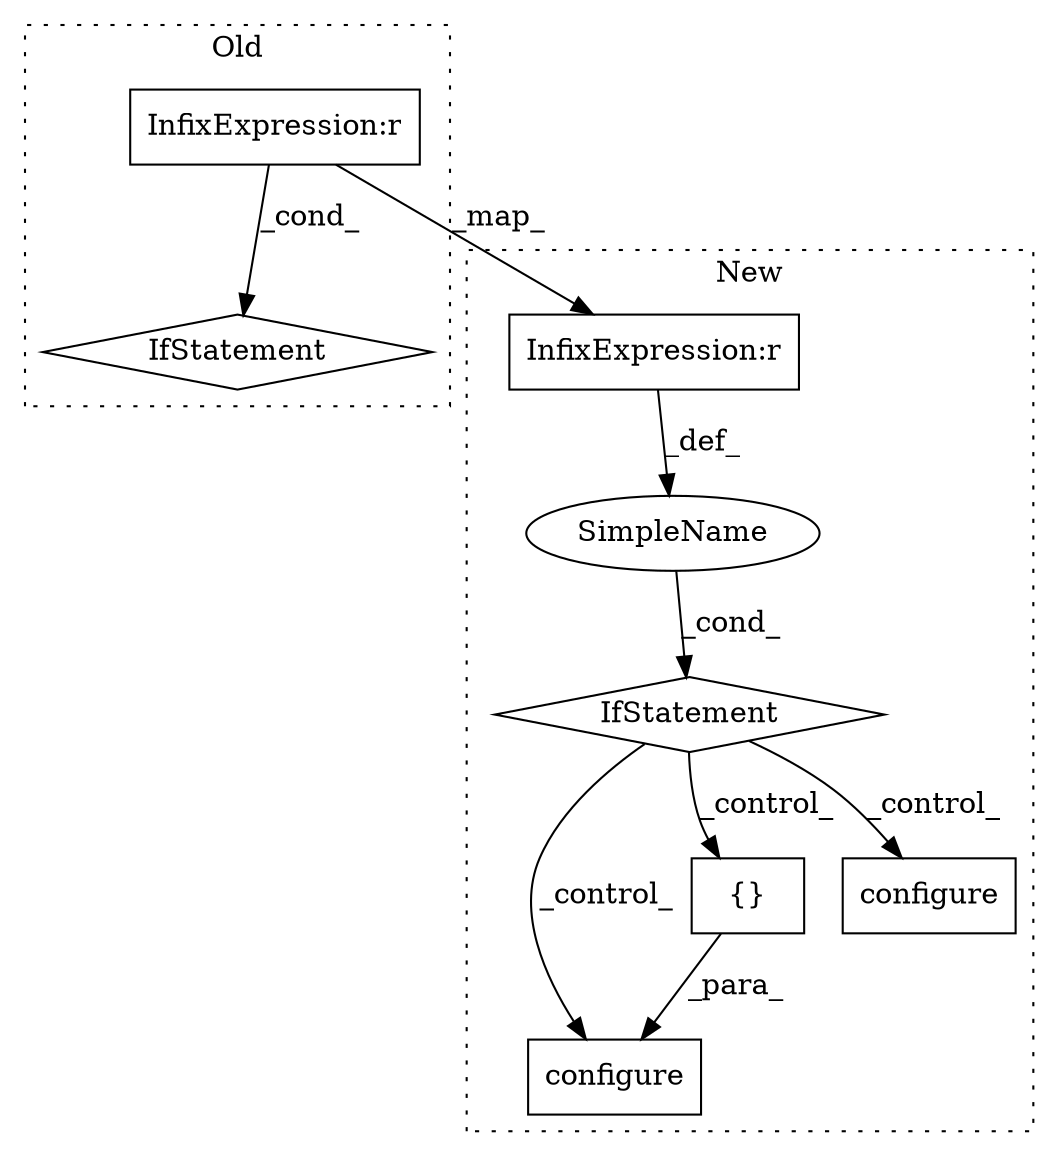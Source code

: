 digraph G {
subgraph cluster0 {
1 [label="IfStatement" a="25" s="752,765" l="4,2" shape="diamond"];
4 [label="InfixExpression:r" a="27" s="760" l="4" shape="box"];
label = "Old";
style="dotted";
}
subgraph cluster1 {
2 [label="configure" a="32" s="822,843" l="10,1" shape="box"];
3 [label="InfixExpression:r" a="27" s="760" l="4" shape="box"];
5 [label="{}" a="4" s="841" l="2" shape="box"];
6 [label="IfStatement" a="25" s="752,765" l="4,2" shape="diamond"];
7 [label="SimpleName" a="42" s="" l="" shape="ellipse"];
8 [label="configure" a="32" s="782" l="11" shape="box"];
label = "New";
style="dotted";
}
3 -> 7 [label="_def_"];
4 -> 1 [label="_cond_"];
4 -> 3 [label="_map_"];
5 -> 2 [label="_para_"];
6 -> 2 [label="_control_"];
6 -> 8 [label="_control_"];
6 -> 5 [label="_control_"];
7 -> 6 [label="_cond_"];
}